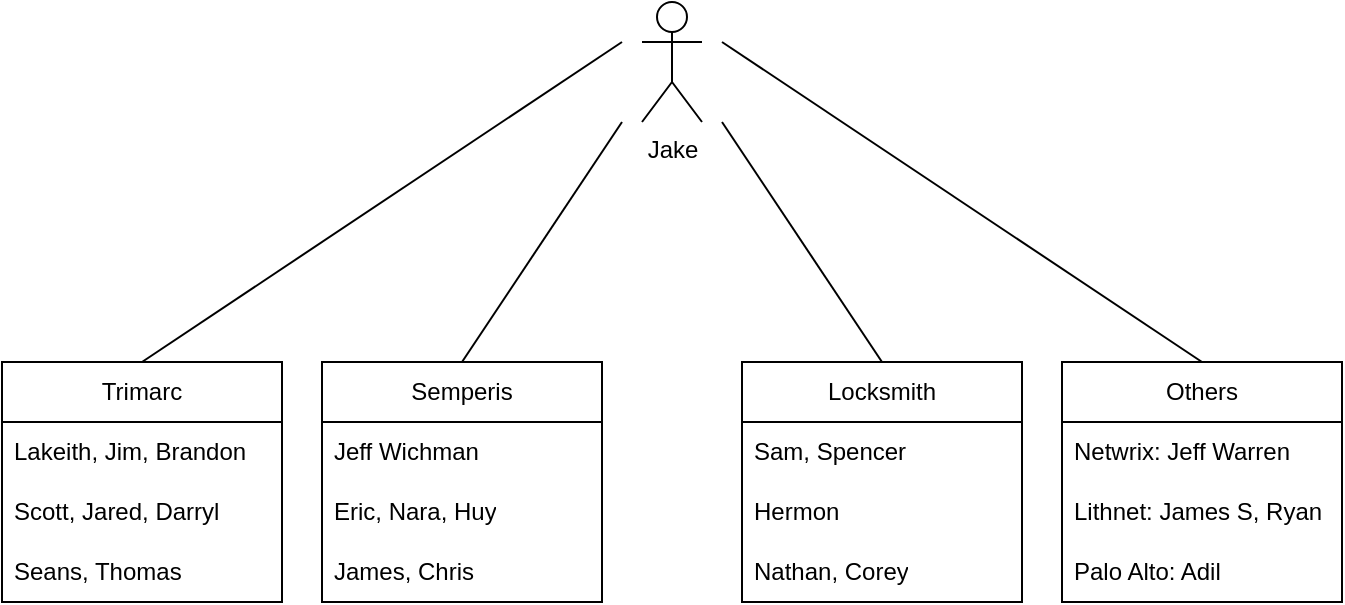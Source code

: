 <mxfile version="26.0.14">
  <diagram name="Page-1" id="tuCieHKa2vR2X6Fa3RHr">
    <mxGraphModel dx="682" dy="428" grid="1" gridSize="10" guides="1" tooltips="1" connect="1" arrows="1" fold="1" page="1" pageScale="1" pageWidth="850" pageHeight="1100" math="0" shadow="0">
      <root>
        <mxCell id="0" />
        <mxCell id="1" parent="0" />
        <mxCell id="VGNY6gANo5EfQhdcC0_4-1" value="Jake&lt;div&gt;&lt;br&gt;&lt;/div&gt;" style="shape=umlActor;verticalLabelPosition=bottom;verticalAlign=top;html=1;outlineConnect=0;" vertex="1" parent="1">
          <mxGeometry x="410" y="60" width="30" height="60" as="geometry" />
        </mxCell>
        <mxCell id="VGNY6gANo5EfQhdcC0_4-4" value="" style="endArrow=none;html=1;rounded=0;" edge="1" parent="1">
          <mxGeometry width="50" height="50" relative="1" as="geometry">
            <mxPoint x="160" y="240" as="sourcePoint" />
            <mxPoint x="400" y="80" as="targetPoint" />
          </mxGeometry>
        </mxCell>
        <mxCell id="VGNY6gANo5EfQhdcC0_4-5" value="" style="endArrow=none;html=1;rounded=0;" edge="1" parent="1">
          <mxGeometry width="50" height="50" relative="1" as="geometry">
            <mxPoint x="320" y="240" as="sourcePoint" />
            <mxPoint x="400" y="120" as="targetPoint" />
          </mxGeometry>
        </mxCell>
        <mxCell id="VGNY6gANo5EfQhdcC0_4-6" value="" style="endArrow=none;html=1;rounded=0;" edge="1" parent="1">
          <mxGeometry width="50" height="50" relative="1" as="geometry">
            <mxPoint x="690" y="240" as="sourcePoint" />
            <mxPoint x="450" y="80" as="targetPoint" />
          </mxGeometry>
        </mxCell>
        <mxCell id="VGNY6gANo5EfQhdcC0_4-7" value="" style="endArrow=none;html=1;rounded=0;" edge="1" parent="1">
          <mxGeometry width="50" height="50" relative="1" as="geometry">
            <mxPoint x="530" y="240" as="sourcePoint" />
            <mxPoint x="450" y="120" as="targetPoint" />
          </mxGeometry>
        </mxCell>
        <mxCell id="VGNY6gANo5EfQhdcC0_4-12" value="Trimarc" style="swimlane;fontStyle=0;childLayout=stackLayout;horizontal=1;startSize=30;horizontalStack=0;resizeParent=1;resizeParentMax=0;resizeLast=0;collapsible=1;marginBottom=0;whiteSpace=wrap;html=1;" vertex="1" parent="1">
          <mxGeometry x="90" y="240" width="140" height="120" as="geometry" />
        </mxCell>
        <mxCell id="VGNY6gANo5EfQhdcC0_4-13" value="Lakeith, Jim, Brandon" style="text;strokeColor=none;fillColor=none;align=left;verticalAlign=middle;spacingLeft=4;spacingRight=4;overflow=hidden;points=[[0,0.5],[1,0.5]];portConstraint=eastwest;rotatable=0;whiteSpace=wrap;html=1;" vertex="1" parent="VGNY6gANo5EfQhdcC0_4-12">
          <mxGeometry y="30" width="140" height="30" as="geometry" />
        </mxCell>
        <mxCell id="VGNY6gANo5EfQhdcC0_4-14" value="Scott, Jared, Darryl" style="text;strokeColor=none;fillColor=none;align=left;verticalAlign=middle;spacingLeft=4;spacingRight=4;overflow=hidden;points=[[0,0.5],[1,0.5]];portConstraint=eastwest;rotatable=0;whiteSpace=wrap;html=1;" vertex="1" parent="VGNY6gANo5EfQhdcC0_4-12">
          <mxGeometry y="60" width="140" height="30" as="geometry" />
        </mxCell>
        <mxCell id="VGNY6gANo5EfQhdcC0_4-15" value="Seans, Thomas" style="text;strokeColor=none;fillColor=none;align=left;verticalAlign=middle;spacingLeft=4;spacingRight=4;overflow=hidden;points=[[0,0.5],[1,0.5]];portConstraint=eastwest;rotatable=0;whiteSpace=wrap;html=1;" vertex="1" parent="VGNY6gANo5EfQhdcC0_4-12">
          <mxGeometry y="90" width="140" height="30" as="geometry" />
        </mxCell>
        <mxCell id="VGNY6gANo5EfQhdcC0_4-16" value="Semperis" style="swimlane;fontStyle=0;childLayout=stackLayout;horizontal=1;startSize=30;horizontalStack=0;resizeParent=1;resizeParentMax=0;resizeLast=0;collapsible=1;marginBottom=0;whiteSpace=wrap;html=1;" vertex="1" parent="1">
          <mxGeometry x="250" y="240" width="140" height="120" as="geometry" />
        </mxCell>
        <mxCell id="VGNY6gANo5EfQhdcC0_4-17" value="Jeff Wichman" style="text;strokeColor=none;fillColor=none;align=left;verticalAlign=middle;spacingLeft=4;spacingRight=4;overflow=hidden;points=[[0,0.5],[1,0.5]];portConstraint=eastwest;rotatable=0;whiteSpace=wrap;html=1;" vertex="1" parent="VGNY6gANo5EfQhdcC0_4-16">
          <mxGeometry y="30" width="140" height="30" as="geometry" />
        </mxCell>
        <mxCell id="VGNY6gANo5EfQhdcC0_4-18" value="Eric, Nara, Huy" style="text;strokeColor=none;fillColor=none;align=left;verticalAlign=middle;spacingLeft=4;spacingRight=4;overflow=hidden;points=[[0,0.5],[1,0.5]];portConstraint=eastwest;rotatable=0;whiteSpace=wrap;html=1;" vertex="1" parent="VGNY6gANo5EfQhdcC0_4-16">
          <mxGeometry y="60" width="140" height="30" as="geometry" />
        </mxCell>
        <mxCell id="VGNY6gANo5EfQhdcC0_4-19" value="James, Chris" style="text;strokeColor=none;fillColor=none;align=left;verticalAlign=middle;spacingLeft=4;spacingRight=4;overflow=hidden;points=[[0,0.5],[1,0.5]];portConstraint=eastwest;rotatable=0;whiteSpace=wrap;html=1;" vertex="1" parent="VGNY6gANo5EfQhdcC0_4-16">
          <mxGeometry y="90" width="140" height="30" as="geometry" />
        </mxCell>
        <mxCell id="VGNY6gANo5EfQhdcC0_4-20" value="Locksmith" style="swimlane;fontStyle=0;childLayout=stackLayout;horizontal=1;startSize=30;horizontalStack=0;resizeParent=1;resizeParentMax=0;resizeLast=0;collapsible=1;marginBottom=0;whiteSpace=wrap;html=1;" vertex="1" parent="1">
          <mxGeometry x="460" y="240" width="140" height="120" as="geometry" />
        </mxCell>
        <mxCell id="VGNY6gANo5EfQhdcC0_4-21" value="Sam, Spencer" style="text;strokeColor=none;fillColor=none;align=left;verticalAlign=middle;spacingLeft=4;spacingRight=4;overflow=hidden;points=[[0,0.5],[1,0.5]];portConstraint=eastwest;rotatable=0;whiteSpace=wrap;html=1;" vertex="1" parent="VGNY6gANo5EfQhdcC0_4-20">
          <mxGeometry y="30" width="140" height="30" as="geometry" />
        </mxCell>
        <mxCell id="VGNY6gANo5EfQhdcC0_4-22" value="Hermon" style="text;strokeColor=none;fillColor=none;align=left;verticalAlign=middle;spacingLeft=4;spacingRight=4;overflow=hidden;points=[[0,0.5],[1,0.5]];portConstraint=eastwest;rotatable=0;whiteSpace=wrap;html=1;" vertex="1" parent="VGNY6gANo5EfQhdcC0_4-20">
          <mxGeometry y="60" width="140" height="30" as="geometry" />
        </mxCell>
        <mxCell id="VGNY6gANo5EfQhdcC0_4-23" value="Nathan, Corey" style="text;strokeColor=none;fillColor=none;align=left;verticalAlign=middle;spacingLeft=4;spacingRight=4;overflow=hidden;points=[[0,0.5],[1,0.5]];portConstraint=eastwest;rotatable=0;whiteSpace=wrap;html=1;" vertex="1" parent="VGNY6gANo5EfQhdcC0_4-20">
          <mxGeometry y="90" width="140" height="30" as="geometry" />
        </mxCell>
        <mxCell id="VGNY6gANo5EfQhdcC0_4-24" value="Others" style="swimlane;fontStyle=0;childLayout=stackLayout;horizontal=1;startSize=30;horizontalStack=0;resizeParent=1;resizeParentMax=0;resizeLast=0;collapsible=1;marginBottom=0;whiteSpace=wrap;html=1;" vertex="1" parent="1">
          <mxGeometry x="620" y="240" width="140" height="120" as="geometry" />
        </mxCell>
        <mxCell id="VGNY6gANo5EfQhdcC0_4-25" value="Netwrix: Jeff Warren" style="text;strokeColor=none;fillColor=none;align=left;verticalAlign=middle;spacingLeft=4;spacingRight=4;overflow=hidden;points=[[0,0.5],[1,0.5]];portConstraint=eastwest;rotatable=0;whiteSpace=wrap;html=1;" vertex="1" parent="VGNY6gANo5EfQhdcC0_4-24">
          <mxGeometry y="30" width="140" height="30" as="geometry" />
        </mxCell>
        <mxCell id="VGNY6gANo5EfQhdcC0_4-26" value="Lithnet: James S, Ryan" style="text;strokeColor=none;fillColor=none;align=left;verticalAlign=middle;spacingLeft=4;spacingRight=4;overflow=hidden;points=[[0,0.5],[1,0.5]];portConstraint=eastwest;rotatable=0;whiteSpace=wrap;html=1;" vertex="1" parent="VGNY6gANo5EfQhdcC0_4-24">
          <mxGeometry y="60" width="140" height="30" as="geometry" />
        </mxCell>
        <mxCell id="VGNY6gANo5EfQhdcC0_4-27" value="Palo Alto: Adil" style="text;strokeColor=none;fillColor=none;align=left;verticalAlign=middle;spacingLeft=4;spacingRight=4;overflow=hidden;points=[[0,0.5],[1,0.5]];portConstraint=eastwest;rotatable=0;whiteSpace=wrap;html=1;" vertex="1" parent="VGNY6gANo5EfQhdcC0_4-24">
          <mxGeometry y="90" width="140" height="30" as="geometry" />
        </mxCell>
      </root>
    </mxGraphModel>
  </diagram>
</mxfile>
